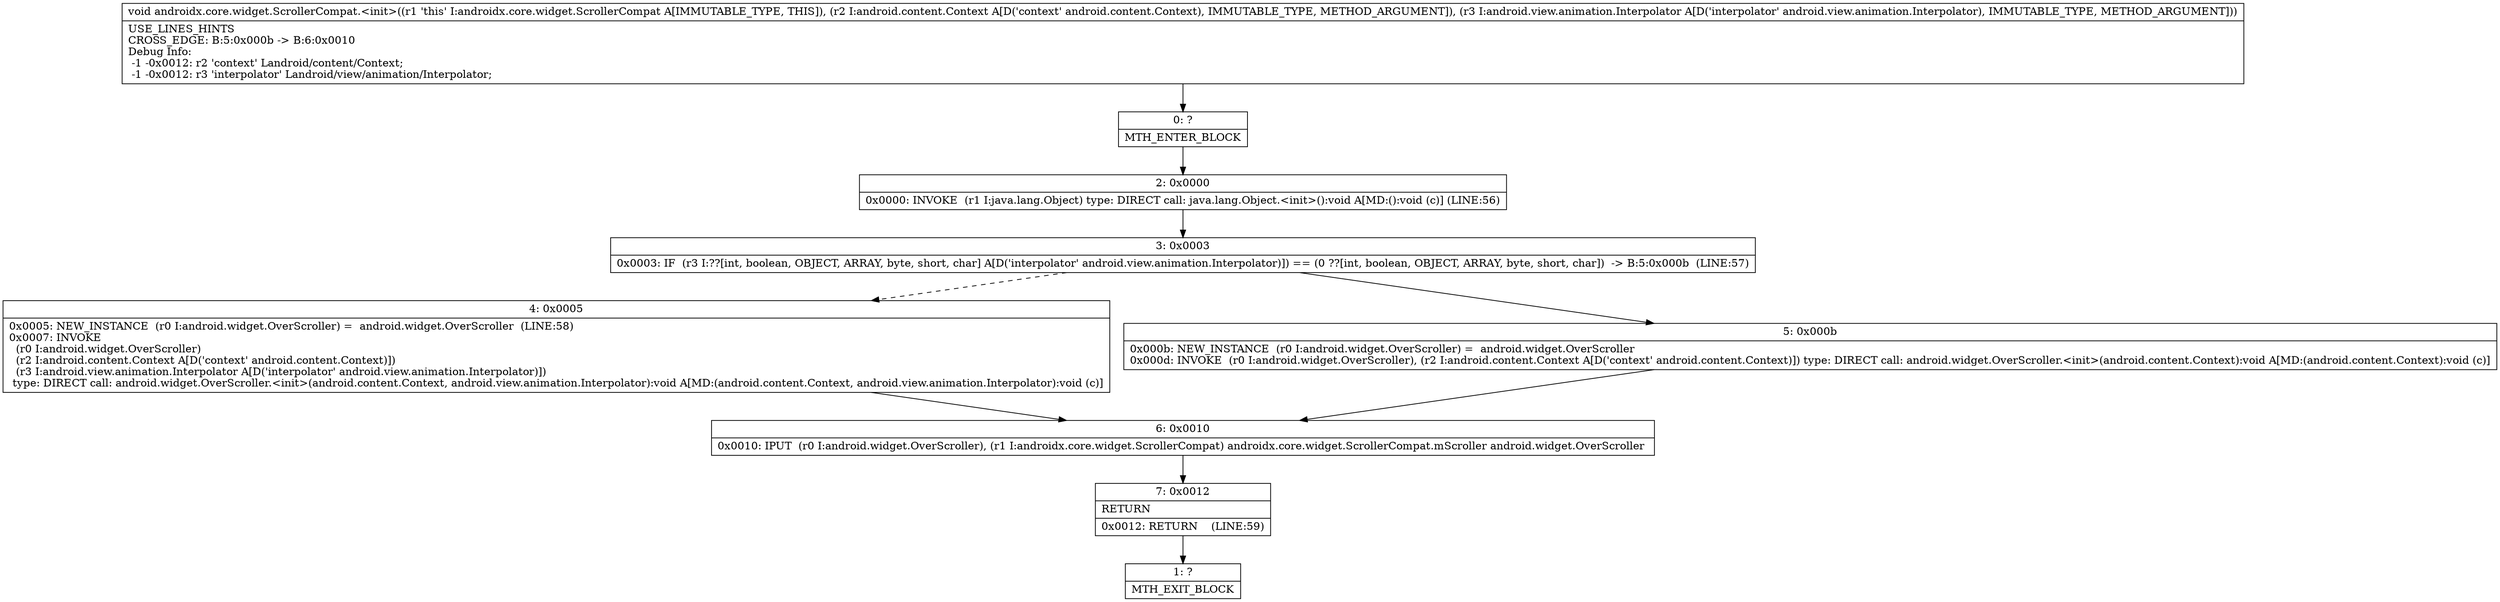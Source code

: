 digraph "CFG forandroidx.core.widget.ScrollerCompat.\<init\>(Landroid\/content\/Context;Landroid\/view\/animation\/Interpolator;)V" {
Node_0 [shape=record,label="{0\:\ ?|MTH_ENTER_BLOCK\l}"];
Node_2 [shape=record,label="{2\:\ 0x0000|0x0000: INVOKE  (r1 I:java.lang.Object) type: DIRECT call: java.lang.Object.\<init\>():void A[MD:():void (c)] (LINE:56)\l}"];
Node_3 [shape=record,label="{3\:\ 0x0003|0x0003: IF  (r3 I:??[int, boolean, OBJECT, ARRAY, byte, short, char] A[D('interpolator' android.view.animation.Interpolator)]) == (0 ??[int, boolean, OBJECT, ARRAY, byte, short, char])  \-\> B:5:0x000b  (LINE:57)\l}"];
Node_4 [shape=record,label="{4\:\ 0x0005|0x0005: NEW_INSTANCE  (r0 I:android.widget.OverScroller) =  android.widget.OverScroller  (LINE:58)\l0x0007: INVOKE  \l  (r0 I:android.widget.OverScroller)\l  (r2 I:android.content.Context A[D('context' android.content.Context)])\l  (r3 I:android.view.animation.Interpolator A[D('interpolator' android.view.animation.Interpolator)])\l type: DIRECT call: android.widget.OverScroller.\<init\>(android.content.Context, android.view.animation.Interpolator):void A[MD:(android.content.Context, android.view.animation.Interpolator):void (c)]\l}"];
Node_6 [shape=record,label="{6\:\ 0x0010|0x0010: IPUT  (r0 I:android.widget.OverScroller), (r1 I:androidx.core.widget.ScrollerCompat) androidx.core.widget.ScrollerCompat.mScroller android.widget.OverScroller \l}"];
Node_7 [shape=record,label="{7\:\ 0x0012|RETURN\l|0x0012: RETURN    (LINE:59)\l}"];
Node_1 [shape=record,label="{1\:\ ?|MTH_EXIT_BLOCK\l}"];
Node_5 [shape=record,label="{5\:\ 0x000b|0x000b: NEW_INSTANCE  (r0 I:android.widget.OverScroller) =  android.widget.OverScroller \l0x000d: INVOKE  (r0 I:android.widget.OverScroller), (r2 I:android.content.Context A[D('context' android.content.Context)]) type: DIRECT call: android.widget.OverScroller.\<init\>(android.content.Context):void A[MD:(android.content.Context):void (c)]\l}"];
MethodNode[shape=record,label="{void androidx.core.widget.ScrollerCompat.\<init\>((r1 'this' I:androidx.core.widget.ScrollerCompat A[IMMUTABLE_TYPE, THIS]), (r2 I:android.content.Context A[D('context' android.content.Context), IMMUTABLE_TYPE, METHOD_ARGUMENT]), (r3 I:android.view.animation.Interpolator A[D('interpolator' android.view.animation.Interpolator), IMMUTABLE_TYPE, METHOD_ARGUMENT]))  | USE_LINES_HINTS\lCROSS_EDGE: B:5:0x000b \-\> B:6:0x0010\lDebug Info:\l  \-1 \-0x0012: r2 'context' Landroid\/content\/Context;\l  \-1 \-0x0012: r3 'interpolator' Landroid\/view\/animation\/Interpolator;\l}"];
MethodNode -> Node_0;Node_0 -> Node_2;
Node_2 -> Node_3;
Node_3 -> Node_4[style=dashed];
Node_3 -> Node_5;
Node_4 -> Node_6;
Node_6 -> Node_7;
Node_7 -> Node_1;
Node_5 -> Node_6;
}

